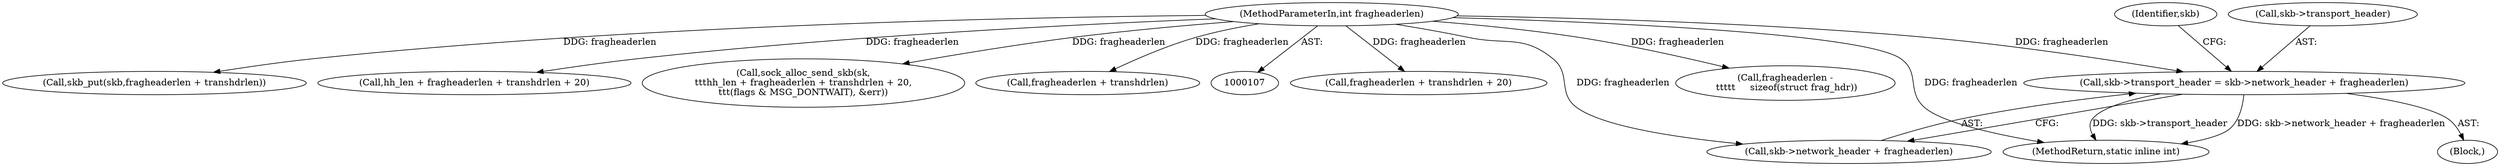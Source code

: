 digraph "0_linux_87c48fa3b4630905f98268dde838ee43626a060c_2@integer" {
"1000164" [label="(Call,skb->transport_header = skb->network_header + fragheaderlen)"];
"1000113" [label="(MethodParameterIn,int fragheaderlen)"];
"1000137" [label="(Call,fragheaderlen + transhdrlen + 20)"];
"1000113" [label="(MethodParameterIn,int fragheaderlen)"];
"1000175" [label="(Identifier,skb)"];
"1000240" [label="(MethodReturn,static inline int)"];
"1000206" [label="(Call,fragheaderlen -\n \t\t\t\t\t     sizeof(struct frag_hdr))"];
"1000157" [label="(Call,skb_put(skb,fragheaderlen + transhdrlen))"];
"1000135" [label="(Call,hh_len + fragheaderlen + transhdrlen + 20)"];
"1000168" [label="(Call,skb->network_header + fragheaderlen)"];
"1000133" [label="(Call,sock_alloc_send_skb(sk,\n\t\t\thh_len + fragheaderlen + transhdrlen + 20,\n\t\t\t(flags & MSG_DONTWAIT), &err))"];
"1000159" [label="(Call,fragheaderlen + transhdrlen)"];
"1000165" [label="(Call,skb->transport_header)"];
"1000164" [label="(Call,skb->transport_header = skb->network_header + fragheaderlen)"];
"1000130" [label="(Block,)"];
"1000164" -> "1000130"  [label="AST: "];
"1000164" -> "1000168"  [label="CFG: "];
"1000165" -> "1000164"  [label="AST: "];
"1000168" -> "1000164"  [label="AST: "];
"1000175" -> "1000164"  [label="CFG: "];
"1000164" -> "1000240"  [label="DDG: skb->network_header + fragheaderlen"];
"1000164" -> "1000240"  [label="DDG: skb->transport_header"];
"1000113" -> "1000164"  [label="DDG: fragheaderlen"];
"1000113" -> "1000107"  [label="AST: "];
"1000113" -> "1000240"  [label="DDG: fragheaderlen"];
"1000113" -> "1000133"  [label="DDG: fragheaderlen"];
"1000113" -> "1000135"  [label="DDG: fragheaderlen"];
"1000113" -> "1000137"  [label="DDG: fragheaderlen"];
"1000113" -> "1000157"  [label="DDG: fragheaderlen"];
"1000113" -> "1000159"  [label="DDG: fragheaderlen"];
"1000113" -> "1000168"  [label="DDG: fragheaderlen"];
"1000113" -> "1000206"  [label="DDG: fragheaderlen"];
}
